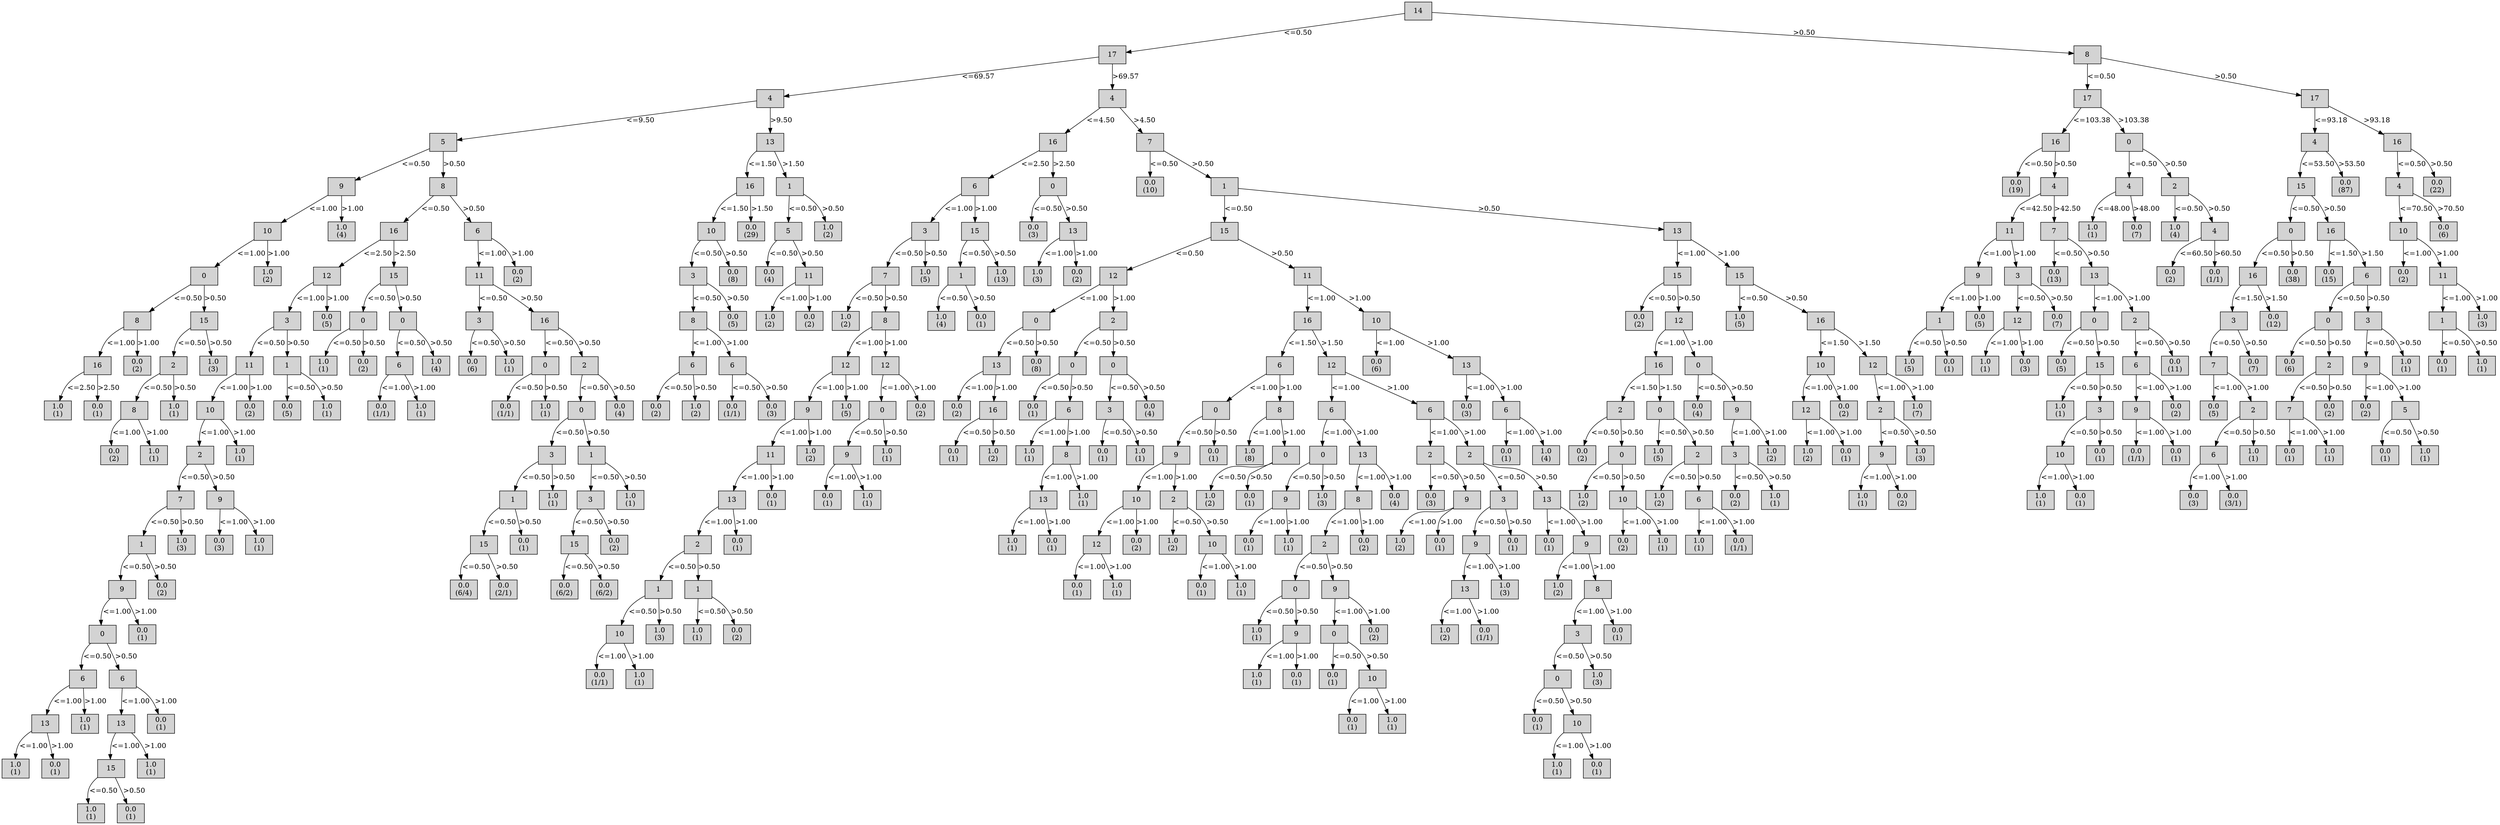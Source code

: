 digraph ID3_Tree {
"0" [shape=box, style=filled, label="14
", weight=1]
"1" [shape=box, style=filled, label="17
", weight=2]
0 -> 1 [ label = "<=0.50"];
"2" [shape=box, style=filled, label="4
", weight=3]
1 -> 2 [ label = "<=69.57"];
"3" [shape=box, style=filled, label="5
", weight=4]
2 -> 3 [ label = "<=9.50"];
"4" [shape=box, style=filled, label="9
", weight=5]
3 -> 4 [ label = "<=0.50"];
"5" [shape=box, style=filled, label="10
", weight=6]
4 -> 5 [ label = "<=1.00"];
"6" [shape=box, style=filled, label="0
", weight=7]
5 -> 6 [ label = "<=1.00"];
"7" [shape=box, style=filled, label="8
", weight=8]
6 -> 7 [ label = "<=0.50"];
"8" [shape=box, style=filled, label="16
", weight=9]
7 -> 8 [ label = "<=1.00"];
"9" [shape=box, style=filled, label="1.0
(1)
", weight=10]
8 -> 9 [ label = "<=2.50"];
"10" [shape=box, style=filled, label="0.0
(1)
", weight=10]
8 -> 10 [ label = ">2.50"];
"11" [shape=box, style=filled, label="0.0
(2)
", weight=9]
7 -> 11 [ label = ">1.00"];
"12" [shape=box, style=filled, label="15
", weight=8]
6 -> 12 [ label = ">0.50"];
"13" [shape=box, style=filled, label="2
", weight=9]
12 -> 13 [ label = "<=0.50"];
"14" [shape=box, style=filled, label="8
", weight=10]
13 -> 14 [ label = "<=0.50"];
"15" [shape=box, style=filled, label="0.0
(2)
", weight=11]
14 -> 15 [ label = "<=1.00"];
"16" [shape=box, style=filled, label="1.0
(1)
", weight=11]
14 -> 16 [ label = ">1.00"];
"17" [shape=box, style=filled, label="1.0
(1)
", weight=10]
13 -> 17 [ label = ">0.50"];
"18" [shape=box, style=filled, label="1.0
(3)
", weight=9]
12 -> 18 [ label = ">0.50"];
"19" [shape=box, style=filled, label="1.0
(2)
", weight=7]
5 -> 19 [ label = ">1.00"];
"20" [shape=box, style=filled, label="1.0
(4)
", weight=6]
4 -> 20 [ label = ">1.00"];
"21" [shape=box, style=filled, label="8
", weight=5]
3 -> 21 [ label = ">0.50"];
"22" [shape=box, style=filled, label="16
", weight=6]
21 -> 22 [ label = "<=0.50"];
"23" [shape=box, style=filled, label="12
", weight=7]
22 -> 23 [ label = "<=2.50"];
"24" [shape=box, style=filled, label="3
", weight=8]
23 -> 24 [ label = "<=1.00"];
"25" [shape=box, style=filled, label="11
", weight=9]
24 -> 25 [ label = "<=0.50"];
"26" [shape=box, style=filled, label="10
", weight=10]
25 -> 26 [ label = "<=1.00"];
"27" [shape=box, style=filled, label="2
", weight=11]
26 -> 27 [ label = "<=1.00"];
"28" [shape=box, style=filled, label="7
", weight=12]
27 -> 28 [ label = "<=0.50"];
"29" [shape=box, style=filled, label="1
", weight=13]
28 -> 29 [ label = "<=0.50"];
"30" [shape=box, style=filled, label="9
", weight=14]
29 -> 30 [ label = "<=0.50"];
"31" [shape=box, style=filled, label="0
", weight=15]
30 -> 31 [ label = "<=1.00"];
"32" [shape=box, style=filled, label="6
", weight=16]
31 -> 32 [ label = "<=0.50"];
"33" [shape=box, style=filled, label="13
", weight=17]
32 -> 33 [ label = "<=1.00"];
"34" [shape=box, style=filled, label="1.0
(1)
", weight=18]
33 -> 34 [ label = "<=1.00"];
"35" [shape=box, style=filled, label="0.0
(1)
", weight=18]
33 -> 35 [ label = ">1.00"];
"36" [shape=box, style=filled, label="1.0
(1)
", weight=17]
32 -> 36 [ label = ">1.00"];
"37" [shape=box, style=filled, label="6
", weight=16]
31 -> 37 [ label = ">0.50"];
"38" [shape=box, style=filled, label="13
", weight=17]
37 -> 38 [ label = "<=1.00"];
"39" [shape=box, style=filled, label="15
", weight=18]
38 -> 39 [ label = "<=1.00"];
"40" [shape=box, style=filled, label="1.0
(1)
", weight=19]
39 -> 40 [ label = "<=0.50"];
"41" [shape=box, style=filled, label="0.0
(1)
", weight=19]
39 -> 41 [ label = ">0.50"];
"42" [shape=box, style=filled, label="1.0
(1)
", weight=18]
38 -> 42 [ label = ">1.00"];
"43" [shape=box, style=filled, label="0.0
(1)
", weight=17]
37 -> 43 [ label = ">1.00"];
"44" [shape=box, style=filled, label="0.0
(1)
", weight=15]
30 -> 44 [ label = ">1.00"];
"45" [shape=box, style=filled, label="0.0
(2)
", weight=14]
29 -> 45 [ label = ">0.50"];
"46" [shape=box, style=filled, label="1.0
(3)
", weight=13]
28 -> 46 [ label = ">0.50"];
"47" [shape=box, style=filled, label="9
", weight=12]
27 -> 47 [ label = ">0.50"];
"48" [shape=box, style=filled, label="0.0
(3)
", weight=13]
47 -> 48 [ label = "<=1.00"];
"49" [shape=box, style=filled, label="1.0
(1)
", weight=13]
47 -> 49 [ label = ">1.00"];
"50" [shape=box, style=filled, label="1.0
(1)
", weight=11]
26 -> 50 [ label = ">1.00"];
"51" [shape=box, style=filled, label="0.0
(2)
", weight=10]
25 -> 51 [ label = ">1.00"];
"52" [shape=box, style=filled, label="1
", weight=9]
24 -> 52 [ label = ">0.50"];
"53" [shape=box, style=filled, label="0.0
(5)
", weight=10]
52 -> 53 [ label = "<=0.50"];
"54" [shape=box, style=filled, label="1.0
(1)
", weight=10]
52 -> 54 [ label = ">0.50"];
"55" [shape=box, style=filled, label="0.0
(5)
", weight=8]
23 -> 55 [ label = ">1.00"];
"56" [shape=box, style=filled, label="15
", weight=7]
22 -> 56 [ label = ">2.50"];
"57" [shape=box, style=filled, label="0
", weight=8]
56 -> 57 [ label = "<=0.50"];
"58" [shape=box, style=filled, label="1.0
(1)
", weight=9]
57 -> 58 [ label = "<=0.50"];
"59" [shape=box, style=filled, label="0.0
(2)
", weight=9]
57 -> 59 [ label = ">0.50"];
"60" [shape=box, style=filled, label="0
", weight=8]
56 -> 60 [ label = ">0.50"];
"61" [shape=box, style=filled, label="6
", weight=9]
60 -> 61 [ label = "<=0.50"];
"62" [shape=box, style=filled, label="0.0
(1/1)
", weight=10]
61 -> 62 [ label = "<=1.00"];
"63" [shape=box, style=filled, label="1.0
(1)
", weight=10]
61 -> 63 [ label = ">1.00"];
"64" [shape=box, style=filled, label="1.0
(4)
", weight=9]
60 -> 64 [ label = ">0.50"];
"65" [shape=box, style=filled, label="6
", weight=6]
21 -> 65 [ label = ">0.50"];
"66" [shape=box, style=filled, label="11
", weight=7]
65 -> 66 [ label = "<=1.00"];
"67" [shape=box, style=filled, label="3
", weight=8]
66 -> 67 [ label = "<=0.50"];
"68" [shape=box, style=filled, label="0.0
(6)
", weight=9]
67 -> 68 [ label = "<=0.50"];
"69" [shape=box, style=filled, label="1.0
(1)
", weight=9]
67 -> 69 [ label = ">0.50"];
"70" [shape=box, style=filled, label="16
", weight=8]
66 -> 70 [ label = ">0.50"];
"71" [shape=box, style=filled, label="0
", weight=9]
70 -> 71 [ label = "<=0.50"];
"72" [shape=box, style=filled, label="0.0
(1/1)
", weight=10]
71 -> 72 [ label = "<=0.50"];
"73" [shape=box, style=filled, label="1.0
(1)
", weight=10]
71 -> 73 [ label = ">0.50"];
"74" [shape=box, style=filled, label="2
", weight=9]
70 -> 74 [ label = ">0.50"];
"75" [shape=box, style=filled, label="0
", weight=10]
74 -> 75 [ label = "<=0.50"];
"76" [shape=box, style=filled, label="3
", weight=11]
75 -> 76 [ label = "<=0.50"];
"77" [shape=box, style=filled, label="1
", weight=12]
76 -> 77 [ label = "<=0.50"];
"78" [shape=box, style=filled, label="15
", weight=13]
77 -> 78 [ label = "<=0.50"];
"79" [shape=box, style=filled, label="0.0
(6/4)
", weight=14]
78 -> 79 [ label = "<=0.50"];
"80" [shape=box, style=filled, label="0.0
(2/1)
", weight=14]
78 -> 80 [ label = ">0.50"];
"81" [shape=box, style=filled, label="0.0
(1)
", weight=13]
77 -> 81 [ label = ">0.50"];
"82" [shape=box, style=filled, label="1.0
(1)
", weight=12]
76 -> 82 [ label = ">0.50"];
"83" [shape=box, style=filled, label="1
", weight=11]
75 -> 83 [ label = ">0.50"];
"84" [shape=box, style=filled, label="3
", weight=12]
83 -> 84 [ label = "<=0.50"];
"85" [shape=box, style=filled, label="15
", weight=13]
84 -> 85 [ label = "<=0.50"];
"86" [shape=box, style=filled, label="0.0
(6/2)
", weight=14]
85 -> 86 [ label = "<=0.50"];
"87" [shape=box, style=filled, label="0.0
(6/2)
", weight=14]
85 -> 87 [ label = ">0.50"];
"88" [shape=box, style=filled, label="0.0
(2)
", weight=13]
84 -> 88 [ label = ">0.50"];
"89" [shape=box, style=filled, label="1.0
(1)
", weight=12]
83 -> 89 [ label = ">0.50"];
"90" [shape=box, style=filled, label="0.0
(4)
", weight=10]
74 -> 90 [ label = ">0.50"];
"91" [shape=box, style=filled, label="0.0
(2)
", weight=7]
65 -> 91 [ label = ">1.00"];
"92" [shape=box, style=filled, label="13
", weight=4]
2 -> 92 [ label = ">9.50"];
"93" [shape=box, style=filled, label="16
", weight=5]
92 -> 93 [ label = "<=1.50"];
"94" [shape=box, style=filled, label="10
", weight=6]
93 -> 94 [ label = "<=1.50"];
"95" [shape=box, style=filled, label="3
", weight=7]
94 -> 95 [ label = "<=0.50"];
"96" [shape=box, style=filled, label="8
", weight=8]
95 -> 96 [ label = "<=0.50"];
"97" [shape=box, style=filled, label="6
", weight=9]
96 -> 97 [ label = "<=1.00"];
"98" [shape=box, style=filled, label="0.0
(2)
", weight=10]
97 -> 98 [ label = "<=0.50"];
"99" [shape=box, style=filled, label="1.0
(2)
", weight=10]
97 -> 99 [ label = ">0.50"];
"100" [shape=box, style=filled, label="6
", weight=9]
96 -> 100 [ label = ">1.00"];
"101" [shape=box, style=filled, label="0.0
(1/1)
", weight=10]
100 -> 101 [ label = "<=0.50"];
"102" [shape=box, style=filled, label="0.0
(3)
", weight=10]
100 -> 102 [ label = ">0.50"];
"103" [shape=box, style=filled, label="0.0
(5)
", weight=8]
95 -> 103 [ label = ">0.50"];
"104" [shape=box, style=filled, label="0.0
(8)
", weight=7]
94 -> 104 [ label = ">0.50"];
"105" [shape=box, style=filled, label="0.0
(29)
", weight=6]
93 -> 105 [ label = ">1.50"];
"106" [shape=box, style=filled, label="1
", weight=5]
92 -> 106 [ label = ">1.50"];
"107" [shape=box, style=filled, label="5
", weight=6]
106 -> 107 [ label = "<=0.50"];
"108" [shape=box, style=filled, label="0.0
(4)
", weight=7]
107 -> 108 [ label = "<=0.50"];
"109" [shape=box, style=filled, label="11
", weight=7]
107 -> 109 [ label = ">0.50"];
"110" [shape=box, style=filled, label="1.0
(2)
", weight=8]
109 -> 110 [ label = "<=1.00"];
"111" [shape=box, style=filled, label="0.0
(2)
", weight=8]
109 -> 111 [ label = ">1.00"];
"112" [shape=box, style=filled, label="1.0
(2)
", weight=6]
106 -> 112 [ label = ">0.50"];
"113" [shape=box, style=filled, label="4
", weight=3]
1 -> 113 [ label = ">69.57"];
"114" [shape=box, style=filled, label="16
", weight=4]
113 -> 114 [ label = "<=4.50"];
"115" [shape=box, style=filled, label="6
", weight=5]
114 -> 115 [ label = "<=2.50"];
"116" [shape=box, style=filled, label="3
", weight=6]
115 -> 116 [ label = "<=1.00"];
"117" [shape=box, style=filled, label="7
", weight=7]
116 -> 117 [ label = "<=0.50"];
"118" [shape=box, style=filled, label="1.0
(2)
", weight=8]
117 -> 118 [ label = "<=0.50"];
"119" [shape=box, style=filled, label="8
", weight=8]
117 -> 119 [ label = ">0.50"];
"120" [shape=box, style=filled, label="12
", weight=9]
119 -> 120 [ label = "<=1.00"];
"121" [shape=box, style=filled, label="9
", weight=10]
120 -> 121 [ label = "<=1.00"];
"122" [shape=box, style=filled, label="11
", weight=11]
121 -> 122 [ label = "<=1.00"];
"123" [shape=box, style=filled, label="13
", weight=12]
122 -> 123 [ label = "<=1.00"];
"124" [shape=box, style=filled, label="2
", weight=13]
123 -> 124 [ label = "<=1.00"];
"125" [shape=box, style=filled, label="1
", weight=14]
124 -> 125 [ label = "<=0.50"];
"126" [shape=box, style=filled, label="10
", weight=15]
125 -> 126 [ label = "<=0.50"];
"127" [shape=box, style=filled, label="0.0
(1/1)
", weight=16]
126 -> 127 [ label = "<=1.00"];
"128" [shape=box, style=filled, label="1.0
(1)
", weight=16]
126 -> 128 [ label = ">1.00"];
"129" [shape=box, style=filled, label="1.0
(3)
", weight=15]
125 -> 129 [ label = ">0.50"];
"130" [shape=box, style=filled, label="1
", weight=14]
124 -> 130 [ label = ">0.50"];
"131" [shape=box, style=filled, label="1.0
(1)
", weight=15]
130 -> 131 [ label = "<=0.50"];
"132" [shape=box, style=filled, label="0.0
(2)
", weight=15]
130 -> 132 [ label = ">0.50"];
"133" [shape=box, style=filled, label="0.0
(1)
", weight=13]
123 -> 133 [ label = ">1.00"];
"134" [shape=box, style=filled, label="0.0
(1)
", weight=12]
122 -> 134 [ label = ">1.00"];
"135" [shape=box, style=filled, label="1.0
(2)
", weight=11]
121 -> 135 [ label = ">1.00"];
"136" [shape=box, style=filled, label="1.0
(5)
", weight=10]
120 -> 136 [ label = ">1.00"];
"137" [shape=box, style=filled, label="12
", weight=9]
119 -> 137 [ label = ">1.00"];
"138" [shape=box, style=filled, label="0
", weight=10]
137 -> 138 [ label = "<=1.00"];
"139" [shape=box, style=filled, label="9
", weight=11]
138 -> 139 [ label = "<=0.50"];
"140" [shape=box, style=filled, label="0.0
(1)
", weight=12]
139 -> 140 [ label = "<=1.00"];
"141" [shape=box, style=filled, label="1.0
(1)
", weight=12]
139 -> 141 [ label = ">1.00"];
"142" [shape=box, style=filled, label="1.0
(1)
", weight=11]
138 -> 142 [ label = ">0.50"];
"143" [shape=box, style=filled, label="0.0
(2)
", weight=10]
137 -> 143 [ label = ">1.00"];
"144" [shape=box, style=filled, label="1.0
(5)
", weight=7]
116 -> 144 [ label = ">0.50"];
"145" [shape=box, style=filled, label="15
", weight=6]
115 -> 145 [ label = ">1.00"];
"146" [shape=box, style=filled, label="1
", weight=7]
145 -> 146 [ label = "<=0.50"];
"147" [shape=box, style=filled, label="1.0
(4)
", weight=8]
146 -> 147 [ label = "<=0.50"];
"148" [shape=box, style=filled, label="0.0
(1)
", weight=8]
146 -> 148 [ label = ">0.50"];
"149" [shape=box, style=filled, label="1.0
(13)
", weight=7]
145 -> 149 [ label = ">0.50"];
"150" [shape=box, style=filled, label="0
", weight=5]
114 -> 150 [ label = ">2.50"];
"151" [shape=box, style=filled, label="0.0
(3)
", weight=6]
150 -> 151 [ label = "<=0.50"];
"152" [shape=box, style=filled, label="13
", weight=6]
150 -> 152 [ label = ">0.50"];
"153" [shape=box, style=filled, label="1.0
(3)
", weight=7]
152 -> 153 [ label = "<=1.00"];
"154" [shape=box, style=filled, label="0.0
(2)
", weight=7]
152 -> 154 [ label = ">1.00"];
"155" [shape=box, style=filled, label="7
", weight=4]
113 -> 155 [ label = ">4.50"];
"156" [shape=box, style=filled, label="0.0
(10)
", weight=5]
155 -> 156 [ label = "<=0.50"];
"157" [shape=box, style=filled, label="1
", weight=5]
155 -> 157 [ label = ">0.50"];
"158" [shape=box, style=filled, label="15
", weight=6]
157 -> 158 [ label = "<=0.50"];
"159" [shape=box, style=filled, label="12
", weight=7]
158 -> 159 [ label = "<=0.50"];
"160" [shape=box, style=filled, label="0
", weight=8]
159 -> 160 [ label = "<=1.00"];
"161" [shape=box, style=filled, label="13
", weight=9]
160 -> 161 [ label = "<=0.50"];
"162" [shape=box, style=filled, label="0.0
(2)
", weight=10]
161 -> 162 [ label = "<=1.00"];
"163" [shape=box, style=filled, label="16
", weight=10]
161 -> 163 [ label = ">1.00"];
"164" [shape=box, style=filled, label="0.0
(1)
", weight=11]
163 -> 164 [ label = "<=0.50"];
"165" [shape=box, style=filled, label="1.0
(2)
", weight=11]
163 -> 165 [ label = ">0.50"];
"166" [shape=box, style=filled, label="0.0
(8)
", weight=9]
160 -> 166 [ label = ">0.50"];
"167" [shape=box, style=filled, label="2
", weight=8]
159 -> 167 [ label = ">1.00"];
"168" [shape=box, style=filled, label="0
", weight=9]
167 -> 168 [ label = "<=0.50"];
"169" [shape=box, style=filled, label="0.0
(1)
", weight=10]
168 -> 169 [ label = "<=0.50"];
"170" [shape=box, style=filled, label="6
", weight=10]
168 -> 170 [ label = ">0.50"];
"171" [shape=box, style=filled, label="1.0
(1)
", weight=11]
170 -> 171 [ label = "<=1.00"];
"172" [shape=box, style=filled, label="8
", weight=11]
170 -> 172 [ label = ">1.00"];
"173" [shape=box, style=filled, label="13
", weight=12]
172 -> 173 [ label = "<=1.00"];
"174" [shape=box, style=filled, label="1.0
(1)
", weight=13]
173 -> 174 [ label = "<=1.00"];
"175" [shape=box, style=filled, label="0.0
(1)
", weight=13]
173 -> 175 [ label = ">1.00"];
"176" [shape=box, style=filled, label="1.0
(1)
", weight=12]
172 -> 176 [ label = ">1.00"];
"177" [shape=box, style=filled, label="0
", weight=9]
167 -> 177 [ label = ">0.50"];
"178" [shape=box, style=filled, label="3
", weight=10]
177 -> 178 [ label = "<=0.50"];
"179" [shape=box, style=filled, label="0.0
(1)
", weight=11]
178 -> 179 [ label = "<=0.50"];
"180" [shape=box, style=filled, label="1.0
(1)
", weight=11]
178 -> 180 [ label = ">0.50"];
"181" [shape=box, style=filled, label="0.0
(4)
", weight=10]
177 -> 181 [ label = ">0.50"];
"182" [shape=box, style=filled, label="11
", weight=7]
158 -> 182 [ label = ">0.50"];
"183" [shape=box, style=filled, label="16
", weight=8]
182 -> 183 [ label = "<=1.00"];
"184" [shape=box, style=filled, label="6
", weight=9]
183 -> 184 [ label = "<=1.50"];
"185" [shape=box, style=filled, label="0
", weight=10]
184 -> 185 [ label = "<=1.00"];
"186" [shape=box, style=filled, label="9
", weight=11]
185 -> 186 [ label = "<=0.50"];
"187" [shape=box, style=filled, label="10
", weight=12]
186 -> 187 [ label = "<=1.00"];
"188" [shape=box, style=filled, label="12
", weight=13]
187 -> 188 [ label = "<=1.00"];
"189" [shape=box, style=filled, label="0.0
(1)
", weight=14]
188 -> 189 [ label = "<=1.00"];
"190" [shape=box, style=filled, label="1.0
(1)
", weight=14]
188 -> 190 [ label = ">1.00"];
"191" [shape=box, style=filled, label="0.0
(2)
", weight=13]
187 -> 191 [ label = ">1.00"];
"192" [shape=box, style=filled, label="2
", weight=12]
186 -> 192 [ label = ">1.00"];
"193" [shape=box, style=filled, label="1.0
(2)
", weight=13]
192 -> 193 [ label = "<=0.50"];
"194" [shape=box, style=filled, label="10
", weight=13]
192 -> 194 [ label = ">0.50"];
"195" [shape=box, style=filled, label="0.0
(1)
", weight=14]
194 -> 195 [ label = "<=1.00"];
"196" [shape=box, style=filled, label="1.0
(1)
", weight=14]
194 -> 196 [ label = ">1.00"];
"197" [shape=box, style=filled, label="0.0
(1)
", weight=11]
185 -> 197 [ label = ">0.50"];
"198" [shape=box, style=filled, label="8
", weight=10]
184 -> 198 [ label = ">1.00"];
"199" [shape=box, style=filled, label="1.0
(8)
", weight=11]
198 -> 199 [ label = "<=1.00"];
"200" [shape=box, style=filled, label="0
", weight=11]
198 -> 200 [ label = ">1.00"];
"201" [shape=box, style=filled, label="1.0
(2)
", weight=12]
200 -> 201 [ label = "<=0.50"];
"202" [shape=box, style=filled, label="0.0
(1)
", weight=12]
200 -> 202 [ label = ">0.50"];
"203" [shape=box, style=filled, label="12
", weight=9]
183 -> 203 [ label = ">1.50"];
"204" [shape=box, style=filled, label="6
", weight=10]
203 -> 204 [ label = "<=1.00"];
"205" [shape=box, style=filled, label="0
", weight=11]
204 -> 205 [ label = "<=1.00"];
"206" [shape=box, style=filled, label="9
", weight=12]
205 -> 206 [ label = "<=0.50"];
"207" [shape=box, style=filled, label="0.0
(1)
", weight=13]
206 -> 207 [ label = "<=1.00"];
"208" [shape=box, style=filled, label="1.0
(1)
", weight=13]
206 -> 208 [ label = ">1.00"];
"209" [shape=box, style=filled, label="1.0
(3)
", weight=12]
205 -> 209 [ label = ">0.50"];
"210" [shape=box, style=filled, label="13
", weight=11]
204 -> 210 [ label = ">1.00"];
"211" [shape=box, style=filled, label="8
", weight=12]
210 -> 211 [ label = "<=1.00"];
"212" [shape=box, style=filled, label="2
", weight=13]
211 -> 212 [ label = "<=1.00"];
"213" [shape=box, style=filled, label="0
", weight=14]
212 -> 213 [ label = "<=0.50"];
"214" [shape=box, style=filled, label="1.0
(1)
", weight=15]
213 -> 214 [ label = "<=0.50"];
"215" [shape=box, style=filled, label="9
", weight=15]
213 -> 215 [ label = ">0.50"];
"216" [shape=box, style=filled, label="1.0
(1)
", weight=16]
215 -> 216 [ label = "<=1.00"];
"217" [shape=box, style=filled, label="0.0
(1)
", weight=16]
215 -> 217 [ label = ">1.00"];
"218" [shape=box, style=filled, label="9
", weight=14]
212 -> 218 [ label = ">0.50"];
"219" [shape=box, style=filled, label="0
", weight=15]
218 -> 219 [ label = "<=1.00"];
"220" [shape=box, style=filled, label="0.0
(1)
", weight=16]
219 -> 220 [ label = "<=0.50"];
"221" [shape=box, style=filled, label="10
", weight=16]
219 -> 221 [ label = ">0.50"];
"222" [shape=box, style=filled, label="0.0
(1)
", weight=17]
221 -> 222 [ label = "<=1.00"];
"223" [shape=box, style=filled, label="1.0
(1)
", weight=17]
221 -> 223 [ label = ">1.00"];
"224" [shape=box, style=filled, label="0.0
(2)
", weight=15]
218 -> 224 [ label = ">1.00"];
"225" [shape=box, style=filled, label="0.0
(2)
", weight=13]
211 -> 225 [ label = ">1.00"];
"226" [shape=box, style=filled, label="0.0
(4)
", weight=12]
210 -> 226 [ label = ">1.00"];
"227" [shape=box, style=filled, label="6
", weight=10]
203 -> 227 [ label = ">1.00"];
"228" [shape=box, style=filled, label="2
", weight=11]
227 -> 228 [ label = "<=1.00"];
"229" [shape=box, style=filled, label="0.0
(3)
", weight=12]
228 -> 229 [ label = "<=0.50"];
"230" [shape=box, style=filled, label="9
", weight=12]
228 -> 230 [ label = ">0.50"];
"231" [shape=box, style=filled, label="1.0
(2)
", weight=13]
230 -> 231 [ label = "<=1.00"];
"232" [shape=box, style=filled, label="0.0
(1)
", weight=13]
230 -> 232 [ label = ">1.00"];
"233" [shape=box, style=filled, label="2
", weight=11]
227 -> 233 [ label = ">1.00"];
"234" [shape=box, style=filled, label="3
", weight=12]
233 -> 234 [ label = "<=0.50"];
"235" [shape=box, style=filled, label="9
", weight=13]
234 -> 235 [ label = "<=0.50"];
"236" [shape=box, style=filled, label="13
", weight=14]
235 -> 236 [ label = "<=1.00"];
"237" [shape=box, style=filled, label="1.0
(2)
", weight=15]
236 -> 237 [ label = "<=1.00"];
"238" [shape=box, style=filled, label="0.0
(1/1)
", weight=15]
236 -> 238 [ label = ">1.00"];
"239" [shape=box, style=filled, label="1.0
(3)
", weight=14]
235 -> 239 [ label = ">1.00"];
"240" [shape=box, style=filled, label="0.0
(1)
", weight=13]
234 -> 240 [ label = ">0.50"];
"241" [shape=box, style=filled, label="13
", weight=12]
233 -> 241 [ label = ">0.50"];
"242" [shape=box, style=filled, label="0.0
(1)
", weight=13]
241 -> 242 [ label = "<=1.00"];
"243" [shape=box, style=filled, label="9
", weight=13]
241 -> 243 [ label = ">1.00"];
"244" [shape=box, style=filled, label="1.0
(2)
", weight=14]
243 -> 244 [ label = "<=1.00"];
"245" [shape=box, style=filled, label="8
", weight=14]
243 -> 245 [ label = ">1.00"];
"246" [shape=box, style=filled, label="3
", weight=15]
245 -> 246 [ label = "<=1.00"];
"247" [shape=box, style=filled, label="0
", weight=16]
246 -> 247 [ label = "<=0.50"];
"248" [shape=box, style=filled, label="0.0
(1)
", weight=17]
247 -> 248 [ label = "<=0.50"];
"249" [shape=box, style=filled, label="10
", weight=17]
247 -> 249 [ label = ">0.50"];
"250" [shape=box, style=filled, label="1.0
(1)
", weight=18]
249 -> 250 [ label = "<=1.00"];
"251" [shape=box, style=filled, label="0.0
(1)
", weight=18]
249 -> 251 [ label = ">1.00"];
"252" [shape=box, style=filled, label="1.0
(3)
", weight=16]
246 -> 252 [ label = ">0.50"];
"253" [shape=box, style=filled, label="0.0
(1)
", weight=15]
245 -> 253 [ label = ">1.00"];
"254" [shape=box, style=filled, label="10
", weight=8]
182 -> 254 [ label = ">1.00"];
"255" [shape=box, style=filled, label="0.0
(6)
", weight=9]
254 -> 255 [ label = "<=1.00"];
"256" [shape=box, style=filled, label="13
", weight=9]
254 -> 256 [ label = ">1.00"];
"257" [shape=box, style=filled, label="0.0
(3)
", weight=10]
256 -> 257 [ label = "<=1.00"];
"258" [shape=box, style=filled, label="6
", weight=10]
256 -> 258 [ label = ">1.00"];
"259" [shape=box, style=filled, label="0.0
(1)
", weight=11]
258 -> 259 [ label = "<=1.00"];
"260" [shape=box, style=filled, label="1.0
(4)
", weight=11]
258 -> 260 [ label = ">1.00"];
"261" [shape=box, style=filled, label="13
", weight=6]
157 -> 261 [ label = ">0.50"];
"262" [shape=box, style=filled, label="15
", weight=7]
261 -> 262 [ label = "<=1.00"];
"263" [shape=box, style=filled, label="0.0
(2)
", weight=8]
262 -> 263 [ label = "<=0.50"];
"264" [shape=box, style=filled, label="12
", weight=8]
262 -> 264 [ label = ">0.50"];
"265" [shape=box, style=filled, label="16
", weight=9]
264 -> 265 [ label = "<=1.00"];
"266" [shape=box, style=filled, label="2
", weight=10]
265 -> 266 [ label = "<=1.50"];
"267" [shape=box, style=filled, label="0.0
(2)
", weight=11]
266 -> 267 [ label = "<=0.50"];
"268" [shape=box, style=filled, label="0
", weight=11]
266 -> 268 [ label = ">0.50"];
"269" [shape=box, style=filled, label="1.0
(2)
", weight=12]
268 -> 269 [ label = "<=0.50"];
"270" [shape=box, style=filled, label="10
", weight=12]
268 -> 270 [ label = ">0.50"];
"271" [shape=box, style=filled, label="0.0
(2)
", weight=13]
270 -> 271 [ label = "<=1.00"];
"272" [shape=box, style=filled, label="1.0
(1)
", weight=13]
270 -> 272 [ label = ">1.00"];
"273" [shape=box, style=filled, label="0
", weight=10]
265 -> 273 [ label = ">1.50"];
"274" [shape=box, style=filled, label="1.0
(5)
", weight=11]
273 -> 274 [ label = "<=0.50"];
"275" [shape=box, style=filled, label="2
", weight=11]
273 -> 275 [ label = ">0.50"];
"276" [shape=box, style=filled, label="1.0
(2)
", weight=12]
275 -> 276 [ label = "<=0.50"];
"277" [shape=box, style=filled, label="6
", weight=12]
275 -> 277 [ label = ">0.50"];
"278" [shape=box, style=filled, label="1.0
(1)
", weight=13]
277 -> 278 [ label = "<=1.00"];
"279" [shape=box, style=filled, label="0.0
(1/1)
", weight=13]
277 -> 279 [ label = ">1.00"];
"280" [shape=box, style=filled, label="0
", weight=9]
264 -> 280 [ label = ">1.00"];
"281" [shape=box, style=filled, label="0.0
(4)
", weight=10]
280 -> 281 [ label = "<=0.50"];
"282" [shape=box, style=filled, label="9
", weight=10]
280 -> 282 [ label = ">0.50"];
"283" [shape=box, style=filled, label="3
", weight=11]
282 -> 283 [ label = "<=1.00"];
"284" [shape=box, style=filled, label="0.0
(2)
", weight=12]
283 -> 284 [ label = "<=0.50"];
"285" [shape=box, style=filled, label="1.0
(1)
", weight=12]
283 -> 285 [ label = ">0.50"];
"286" [shape=box, style=filled, label="1.0
(2)
", weight=11]
282 -> 286 [ label = ">1.00"];
"287" [shape=box, style=filled, label="15
", weight=7]
261 -> 287 [ label = ">1.00"];
"288" [shape=box, style=filled, label="1.0
(5)
", weight=8]
287 -> 288 [ label = "<=0.50"];
"289" [shape=box, style=filled, label="16
", weight=8]
287 -> 289 [ label = ">0.50"];
"290" [shape=box, style=filled, label="10
", weight=9]
289 -> 290 [ label = "<=1.50"];
"291" [shape=box, style=filled, label="12
", weight=10]
290 -> 291 [ label = "<=1.00"];
"292" [shape=box, style=filled, label="1.0
(2)
", weight=11]
291 -> 292 [ label = "<=1.00"];
"293" [shape=box, style=filled, label="0.0
(1)
", weight=11]
291 -> 293 [ label = ">1.00"];
"294" [shape=box, style=filled, label="0.0
(2)
", weight=10]
290 -> 294 [ label = ">1.00"];
"295" [shape=box, style=filled, label="12
", weight=9]
289 -> 295 [ label = ">1.50"];
"296" [shape=box, style=filled, label="2
", weight=10]
295 -> 296 [ label = "<=1.00"];
"297" [shape=box, style=filled, label="9
", weight=11]
296 -> 297 [ label = "<=0.50"];
"298" [shape=box, style=filled, label="1.0
(1)
", weight=12]
297 -> 298 [ label = "<=1.00"];
"299" [shape=box, style=filled, label="0.0
(2)
", weight=12]
297 -> 299 [ label = ">1.00"];
"300" [shape=box, style=filled, label="1.0
(3)
", weight=11]
296 -> 300 [ label = ">0.50"];
"301" [shape=box, style=filled, label="1.0
(7)
", weight=10]
295 -> 301 [ label = ">1.00"];
"302" [shape=box, style=filled, label="8
", weight=2]
0 -> 302 [ label = ">0.50"];
"303" [shape=box, style=filled, label="17
", weight=3]
302 -> 303 [ label = "<=0.50"];
"304" [shape=box, style=filled, label="16
", weight=4]
303 -> 304 [ label = "<=103.38"];
"305" [shape=box, style=filled, label="0.0
(19)
", weight=5]
304 -> 305 [ label = "<=0.50"];
"306" [shape=box, style=filled, label="4
", weight=5]
304 -> 306 [ label = ">0.50"];
"307" [shape=box, style=filled, label="11
", weight=6]
306 -> 307 [ label = "<=42.50"];
"308" [shape=box, style=filled, label="9
", weight=7]
307 -> 308 [ label = "<=1.00"];
"309" [shape=box, style=filled, label="1
", weight=8]
308 -> 309 [ label = "<=1.00"];
"310" [shape=box, style=filled, label="1.0
(5)
", weight=9]
309 -> 310 [ label = "<=0.50"];
"311" [shape=box, style=filled, label="0.0
(1)
", weight=9]
309 -> 311 [ label = ">0.50"];
"312" [shape=box, style=filled, label="0.0
(5)
", weight=8]
308 -> 312 [ label = ">1.00"];
"313" [shape=box, style=filled, label="3
", weight=7]
307 -> 313 [ label = ">1.00"];
"314" [shape=box, style=filled, label="12
", weight=8]
313 -> 314 [ label = "<=0.50"];
"315" [shape=box, style=filled, label="1.0
(1)
", weight=9]
314 -> 315 [ label = "<=1.00"];
"316" [shape=box, style=filled, label="0.0
(3)
", weight=9]
314 -> 316 [ label = ">1.00"];
"317" [shape=box, style=filled, label="0.0
(7)
", weight=8]
313 -> 317 [ label = ">0.50"];
"318" [shape=box, style=filled, label="7
", weight=6]
306 -> 318 [ label = ">42.50"];
"319" [shape=box, style=filled, label="0.0
(13)
", weight=7]
318 -> 319 [ label = "<=0.50"];
"320" [shape=box, style=filled, label="13
", weight=7]
318 -> 320 [ label = ">0.50"];
"321" [shape=box, style=filled, label="0
", weight=8]
320 -> 321 [ label = "<=1.00"];
"322" [shape=box, style=filled, label="0.0
(5)
", weight=9]
321 -> 322 [ label = "<=0.50"];
"323" [shape=box, style=filled, label="15
", weight=9]
321 -> 323 [ label = ">0.50"];
"324" [shape=box, style=filled, label="1.0
(1)
", weight=10]
323 -> 324 [ label = "<=0.50"];
"325" [shape=box, style=filled, label="3
", weight=10]
323 -> 325 [ label = ">0.50"];
"326" [shape=box, style=filled, label="10
", weight=11]
325 -> 326 [ label = "<=0.50"];
"327" [shape=box, style=filled, label="1.0
(1)
", weight=12]
326 -> 327 [ label = "<=1.00"];
"328" [shape=box, style=filled, label="0.0
(1)
", weight=12]
326 -> 328 [ label = ">1.00"];
"329" [shape=box, style=filled, label="0.0
(1)
", weight=11]
325 -> 329 [ label = ">0.50"];
"330" [shape=box, style=filled, label="2
", weight=8]
320 -> 330 [ label = ">1.00"];
"331" [shape=box, style=filled, label="6
", weight=9]
330 -> 331 [ label = "<=0.50"];
"332" [shape=box, style=filled, label="9
", weight=10]
331 -> 332 [ label = "<=1.00"];
"333" [shape=box, style=filled, label="0.0
(1/1)
", weight=11]
332 -> 333 [ label = "<=1.00"];
"334" [shape=box, style=filled, label="0.0
(1)
", weight=11]
332 -> 334 [ label = ">1.00"];
"335" [shape=box, style=filled, label="0.0
(2)
", weight=10]
331 -> 335 [ label = ">1.00"];
"336" [shape=box, style=filled, label="0.0
(11)
", weight=9]
330 -> 336 [ label = ">0.50"];
"337" [shape=box, style=filled, label="0
", weight=4]
303 -> 337 [ label = ">103.38"];
"338" [shape=box, style=filled, label="4
", weight=5]
337 -> 338 [ label = "<=0.50"];
"339" [shape=box, style=filled, label="1.0
(1)
", weight=6]
338 -> 339 [ label = "<=48.00"];
"340" [shape=box, style=filled, label="0.0
(7)
", weight=6]
338 -> 340 [ label = ">48.00"];
"341" [shape=box, style=filled, label="2
", weight=5]
337 -> 341 [ label = ">0.50"];
"342" [shape=box, style=filled, label="1.0
(4)
", weight=6]
341 -> 342 [ label = "<=0.50"];
"343" [shape=box, style=filled, label="4
", weight=6]
341 -> 343 [ label = ">0.50"];
"344" [shape=box, style=filled, label="0.0
(2)
", weight=7]
343 -> 344 [ label = "<=60.50"];
"345" [shape=box, style=filled, label="0.0
(1/1)
", weight=7]
343 -> 345 [ label = ">60.50"];
"346" [shape=box, style=filled, label="17
", weight=3]
302 -> 346 [ label = ">0.50"];
"347" [shape=box, style=filled, label="4
", weight=4]
346 -> 347 [ label = "<=93.18"];
"348" [shape=box, style=filled, label="15
", weight=5]
347 -> 348 [ label = "<=53.50"];
"349" [shape=box, style=filled, label="0
", weight=6]
348 -> 349 [ label = "<=0.50"];
"350" [shape=box, style=filled, label="16
", weight=7]
349 -> 350 [ label = "<=0.50"];
"351" [shape=box, style=filled, label="3
", weight=8]
350 -> 351 [ label = "<=1.50"];
"352" [shape=box, style=filled, label="7
", weight=9]
351 -> 352 [ label = "<=0.50"];
"353" [shape=box, style=filled, label="0.0
(5)
", weight=10]
352 -> 353 [ label = "<=1.00"];
"354" [shape=box, style=filled, label="2
", weight=10]
352 -> 354 [ label = ">1.00"];
"355" [shape=box, style=filled, label="6
", weight=11]
354 -> 355 [ label = "<=0.50"];
"356" [shape=box, style=filled, label="0.0
(3)
", weight=12]
355 -> 356 [ label = "<=1.00"];
"357" [shape=box, style=filled, label="0.0
(3/1)
", weight=12]
355 -> 357 [ label = ">1.00"];
"358" [shape=box, style=filled, label="1.0
(1)
", weight=11]
354 -> 358 [ label = ">0.50"];
"359" [shape=box, style=filled, label="0.0
(7)
", weight=9]
351 -> 359 [ label = ">0.50"];
"360" [shape=box, style=filled, label="0.0
(12)
", weight=8]
350 -> 360 [ label = ">1.50"];
"361" [shape=box, style=filled, label="0.0
(38)
", weight=7]
349 -> 361 [ label = ">0.50"];
"362" [shape=box, style=filled, label="16
", weight=6]
348 -> 362 [ label = ">0.50"];
"363" [shape=box, style=filled, label="0.0
(15)
", weight=7]
362 -> 363 [ label = "<=1.50"];
"364" [shape=box, style=filled, label="6
", weight=7]
362 -> 364 [ label = ">1.50"];
"365" [shape=box, style=filled, label="0
", weight=8]
364 -> 365 [ label = "<=0.50"];
"366" [shape=box, style=filled, label="0.0
(6)
", weight=9]
365 -> 366 [ label = "<=0.50"];
"367" [shape=box, style=filled, label="2
", weight=9]
365 -> 367 [ label = ">0.50"];
"368" [shape=box, style=filled, label="7
", weight=10]
367 -> 368 [ label = "<=0.50"];
"369" [shape=box, style=filled, label="0.0
(1)
", weight=11]
368 -> 369 [ label = "<=1.00"];
"370" [shape=box, style=filled, label="1.0
(1)
", weight=11]
368 -> 370 [ label = ">1.00"];
"371" [shape=box, style=filled, label="0.0
(2)
", weight=10]
367 -> 371 [ label = ">0.50"];
"372" [shape=box, style=filled, label="3
", weight=8]
364 -> 372 [ label = ">0.50"];
"373" [shape=box, style=filled, label="9
", weight=9]
372 -> 373 [ label = "<=0.50"];
"374" [shape=box, style=filled, label="0.0
(2)
", weight=10]
373 -> 374 [ label = "<=1.00"];
"375" [shape=box, style=filled, label="5
", weight=10]
373 -> 375 [ label = ">1.00"];
"376" [shape=box, style=filled, label="0.0
(1)
", weight=11]
375 -> 376 [ label = "<=0.50"];
"377" [shape=box, style=filled, label="1.0
(1)
", weight=11]
375 -> 377 [ label = ">0.50"];
"378" [shape=box, style=filled, label="1.0
(1)
", weight=9]
372 -> 378 [ label = ">0.50"];
"379" [shape=box, style=filled, label="0.0
(87)
", weight=5]
347 -> 379 [ label = ">53.50"];
"380" [shape=box, style=filled, label="16
", weight=4]
346 -> 380 [ label = ">93.18"];
"381" [shape=box, style=filled, label="4
", weight=5]
380 -> 381 [ label = "<=0.50"];
"382" [shape=box, style=filled, label="10
", weight=6]
381 -> 382 [ label = "<=70.50"];
"383" [shape=box, style=filled, label="0.0
(2)
", weight=7]
382 -> 383 [ label = "<=1.00"];
"384" [shape=box, style=filled, label="11
", weight=7]
382 -> 384 [ label = ">1.00"];
"385" [shape=box, style=filled, label="1
", weight=8]
384 -> 385 [ label = "<=1.00"];
"386" [shape=box, style=filled, label="0.0
(1)
", weight=9]
385 -> 386 [ label = "<=0.50"];
"387" [shape=box, style=filled, label="1.0
(1)
", weight=9]
385 -> 387 [ label = ">0.50"];
"388" [shape=box, style=filled, label="1.0
(3)
", weight=8]
384 -> 388 [ label = ">1.00"];
"389" [shape=box, style=filled, label="0.0
(6)
", weight=6]
381 -> 389 [ label = ">70.50"];
"390" [shape=box, style=filled, label="0.0
(22)
", weight=5]
380 -> 390 [ label = ">0.50"];
{rank=same; 0;};
{rank=same; 9;10;14;17;26;51;53;54;62;63;72;73;75;90;98;99;101;102;121;136;138;143;162;163;169;170;178;181;185;198;204;227;257;258;266;273;281;282;291;294;296;301;324;325;332;335;353;354;368;371;374;375;};
{rank=same; 15;16;27;50;76;83;122;135;139;142;164;165;171;172;179;180;186;197;199;200;205;210;228;233;259;260;267;268;274;275;283;286;292;293;297;300;326;329;333;334;355;358;369;370;376;377;};
{rank=same; 28;47;77;82;84;89;123;134;140;141;173;176;187;192;201;202;206;209;211;226;229;230;234;241;269;270;276;277;284;285;298;299;327;328;356;357;};
{rank=same; 29;46;48;49;78;81;85;88;124;133;174;175;188;191;193;194;207;208;212;225;231;232;235;240;242;243;271;272;278;279;};
{rank=same; 30;45;79;80;86;87;125;130;189;190;195;196;213;218;236;239;244;245;};
{rank=same; 31;44;126;129;131;132;214;215;219;224;237;238;246;253;};
{rank=same; 32;37;127;128;216;217;220;221;247;252;};
{rank=same; 33;36;38;43;222;223;248;249;};
{rank=same; 34;35;39;42;250;251;};
{rank=same; 40;41;};
{rank=same; 1;302;};
{rank=same; 2;113;303;346;};
{rank=same; 3;92;114;155;304;337;347;380;};
{rank=same; 4;21;93;106;115;150;156;157;305;306;338;341;348;379;381;390;};
{rank=same; 5;20;22;65;94;105;107;112;116;145;151;152;158;261;307;318;339;340;342;343;349;362;382;389;};
{rank=same; 6;19;23;56;66;91;95;104;108;109;117;144;146;149;153;154;159;182;262;287;308;313;319;320;344;345;350;361;363;364;383;384;};
{rank=same; 7;12;24;55;57;60;67;70;96;103;110;111;118;119;147;148;160;167;183;254;263;264;288;289;309;312;314;317;321;330;351;360;365;372;385;388;};
{rank=same; 8;11;13;18;25;52;58;59;61;64;68;69;71;74;97;100;120;137;161;166;168;177;184;203;255;256;265;280;290;295;310;311;315;316;322;323;331;336;352;359;366;367;373;378;386;387;};
}